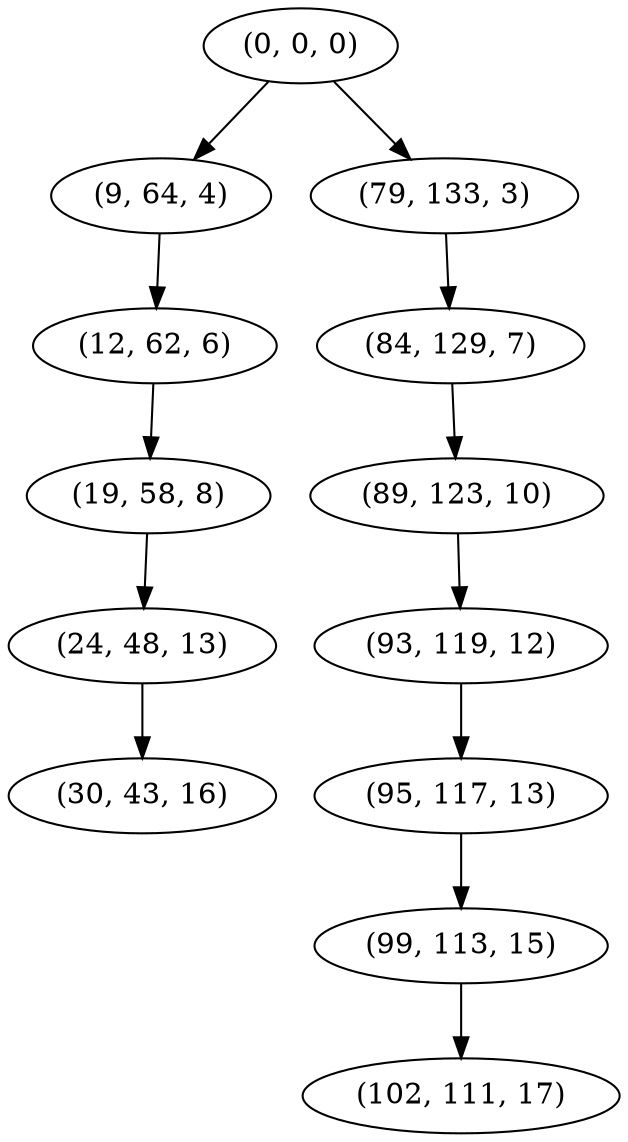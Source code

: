 digraph tree {
    "(0, 0, 0)";
    "(9, 64, 4)";
    "(12, 62, 6)";
    "(19, 58, 8)";
    "(24, 48, 13)";
    "(30, 43, 16)";
    "(79, 133, 3)";
    "(84, 129, 7)";
    "(89, 123, 10)";
    "(93, 119, 12)";
    "(95, 117, 13)";
    "(99, 113, 15)";
    "(102, 111, 17)";
    "(0, 0, 0)" -> "(9, 64, 4)";
    "(0, 0, 0)" -> "(79, 133, 3)";
    "(9, 64, 4)" -> "(12, 62, 6)";
    "(12, 62, 6)" -> "(19, 58, 8)";
    "(19, 58, 8)" -> "(24, 48, 13)";
    "(24, 48, 13)" -> "(30, 43, 16)";
    "(79, 133, 3)" -> "(84, 129, 7)";
    "(84, 129, 7)" -> "(89, 123, 10)";
    "(89, 123, 10)" -> "(93, 119, 12)";
    "(93, 119, 12)" -> "(95, 117, 13)";
    "(95, 117, 13)" -> "(99, 113, 15)";
    "(99, 113, 15)" -> "(102, 111, 17)";
}
